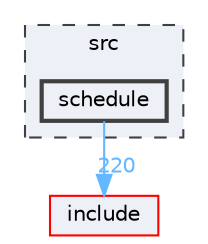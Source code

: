 digraph "src/schedule"
{
 // LATEX_PDF_SIZE
  bgcolor="transparent";
  edge [fontname=Helvetica,fontsize=10,labelfontname=Helvetica,labelfontsize=10];
  node [fontname=Helvetica,fontsize=10,shape=box,height=0.2,width=0.4];
  compound=true
  subgraph clusterdir_68267d1309a1af8e8297ef4c3efbcdba {
    graph [ bgcolor="#edf0f7", pencolor="grey25", label="src", fontname=Helvetica,fontsize=10 style="filled,dashed", URL="dir_68267d1309a1af8e8297ef4c3efbcdba.html",tooltip=""]
  dir_c686e23f548eabcf75bcb8d267ef011f [label="schedule", fillcolor="#edf0f7", color="grey25", style="filled,bold", URL="dir_c686e23f548eabcf75bcb8d267ef011f.html",tooltip=""];
  }
  dir_d44c64559bbebec7f509842c48db8b23 [label="include", fillcolor="#edf0f7", color="red", style="filled", URL="dir_d44c64559bbebec7f509842c48db8b23.html",tooltip=""];
  dir_c686e23f548eabcf75bcb8d267ef011f->dir_d44c64559bbebec7f509842c48db8b23 [headlabel="220", labeldistance=1.5 headhref="dir_000025_000017.html" color="steelblue1" fontcolor="steelblue1"];
}
